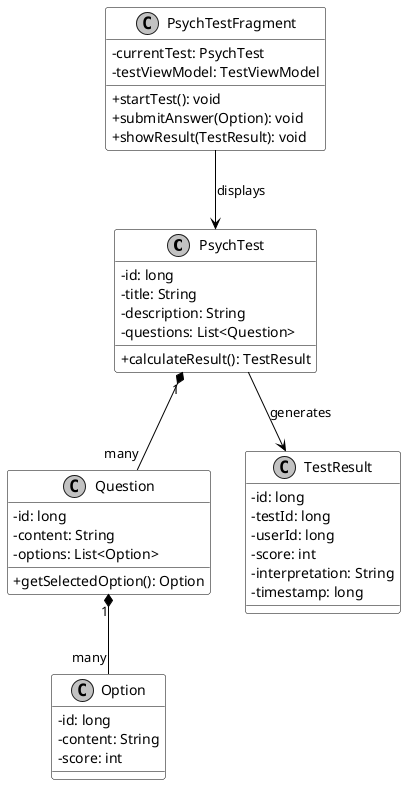 @startuml

skinparam monochrome true
skinparam defaultFontName "Times New Roman"
skinparam classAttributeIconSize 0
skinparam shadowing false

skinparam class {
    BackgroundColor White
    BorderColor Black
    ArrowColor Black
}

skinparam classFontName "Times New Roman"
skinparam classAttributeFontName "Times New Roman"
skinparam classStereotypeFontName "Times New Roman"

class PsychTest {
    - id: long
    - title: String
    - description: String
    - questions: List<Question>
    + calculateResult(): TestResult
}

class Question {
    - id: long
    - content: String
    - options: List<Option>
    + getSelectedOption(): Option
}

class Option {
    - id: long
    - content: String
    - score: int
}

class TestResult {
    - id: long
    - testId: long
    - userId: long
    - score: int
    - interpretation: String
    - timestamp: long
}

class PsychTestFragment {
    - currentTest: PsychTest
    - testViewModel: TestViewModel
    + startTest(): void
    + submitAnswer(Option): void
    + showResult(TestResult): void
}

PsychTest "1" *-- "many" Question
Question "1" *-- "many" Option
PsychTestFragment --> PsychTest : displays
PsychTest --> TestResult : generates

@enduml 